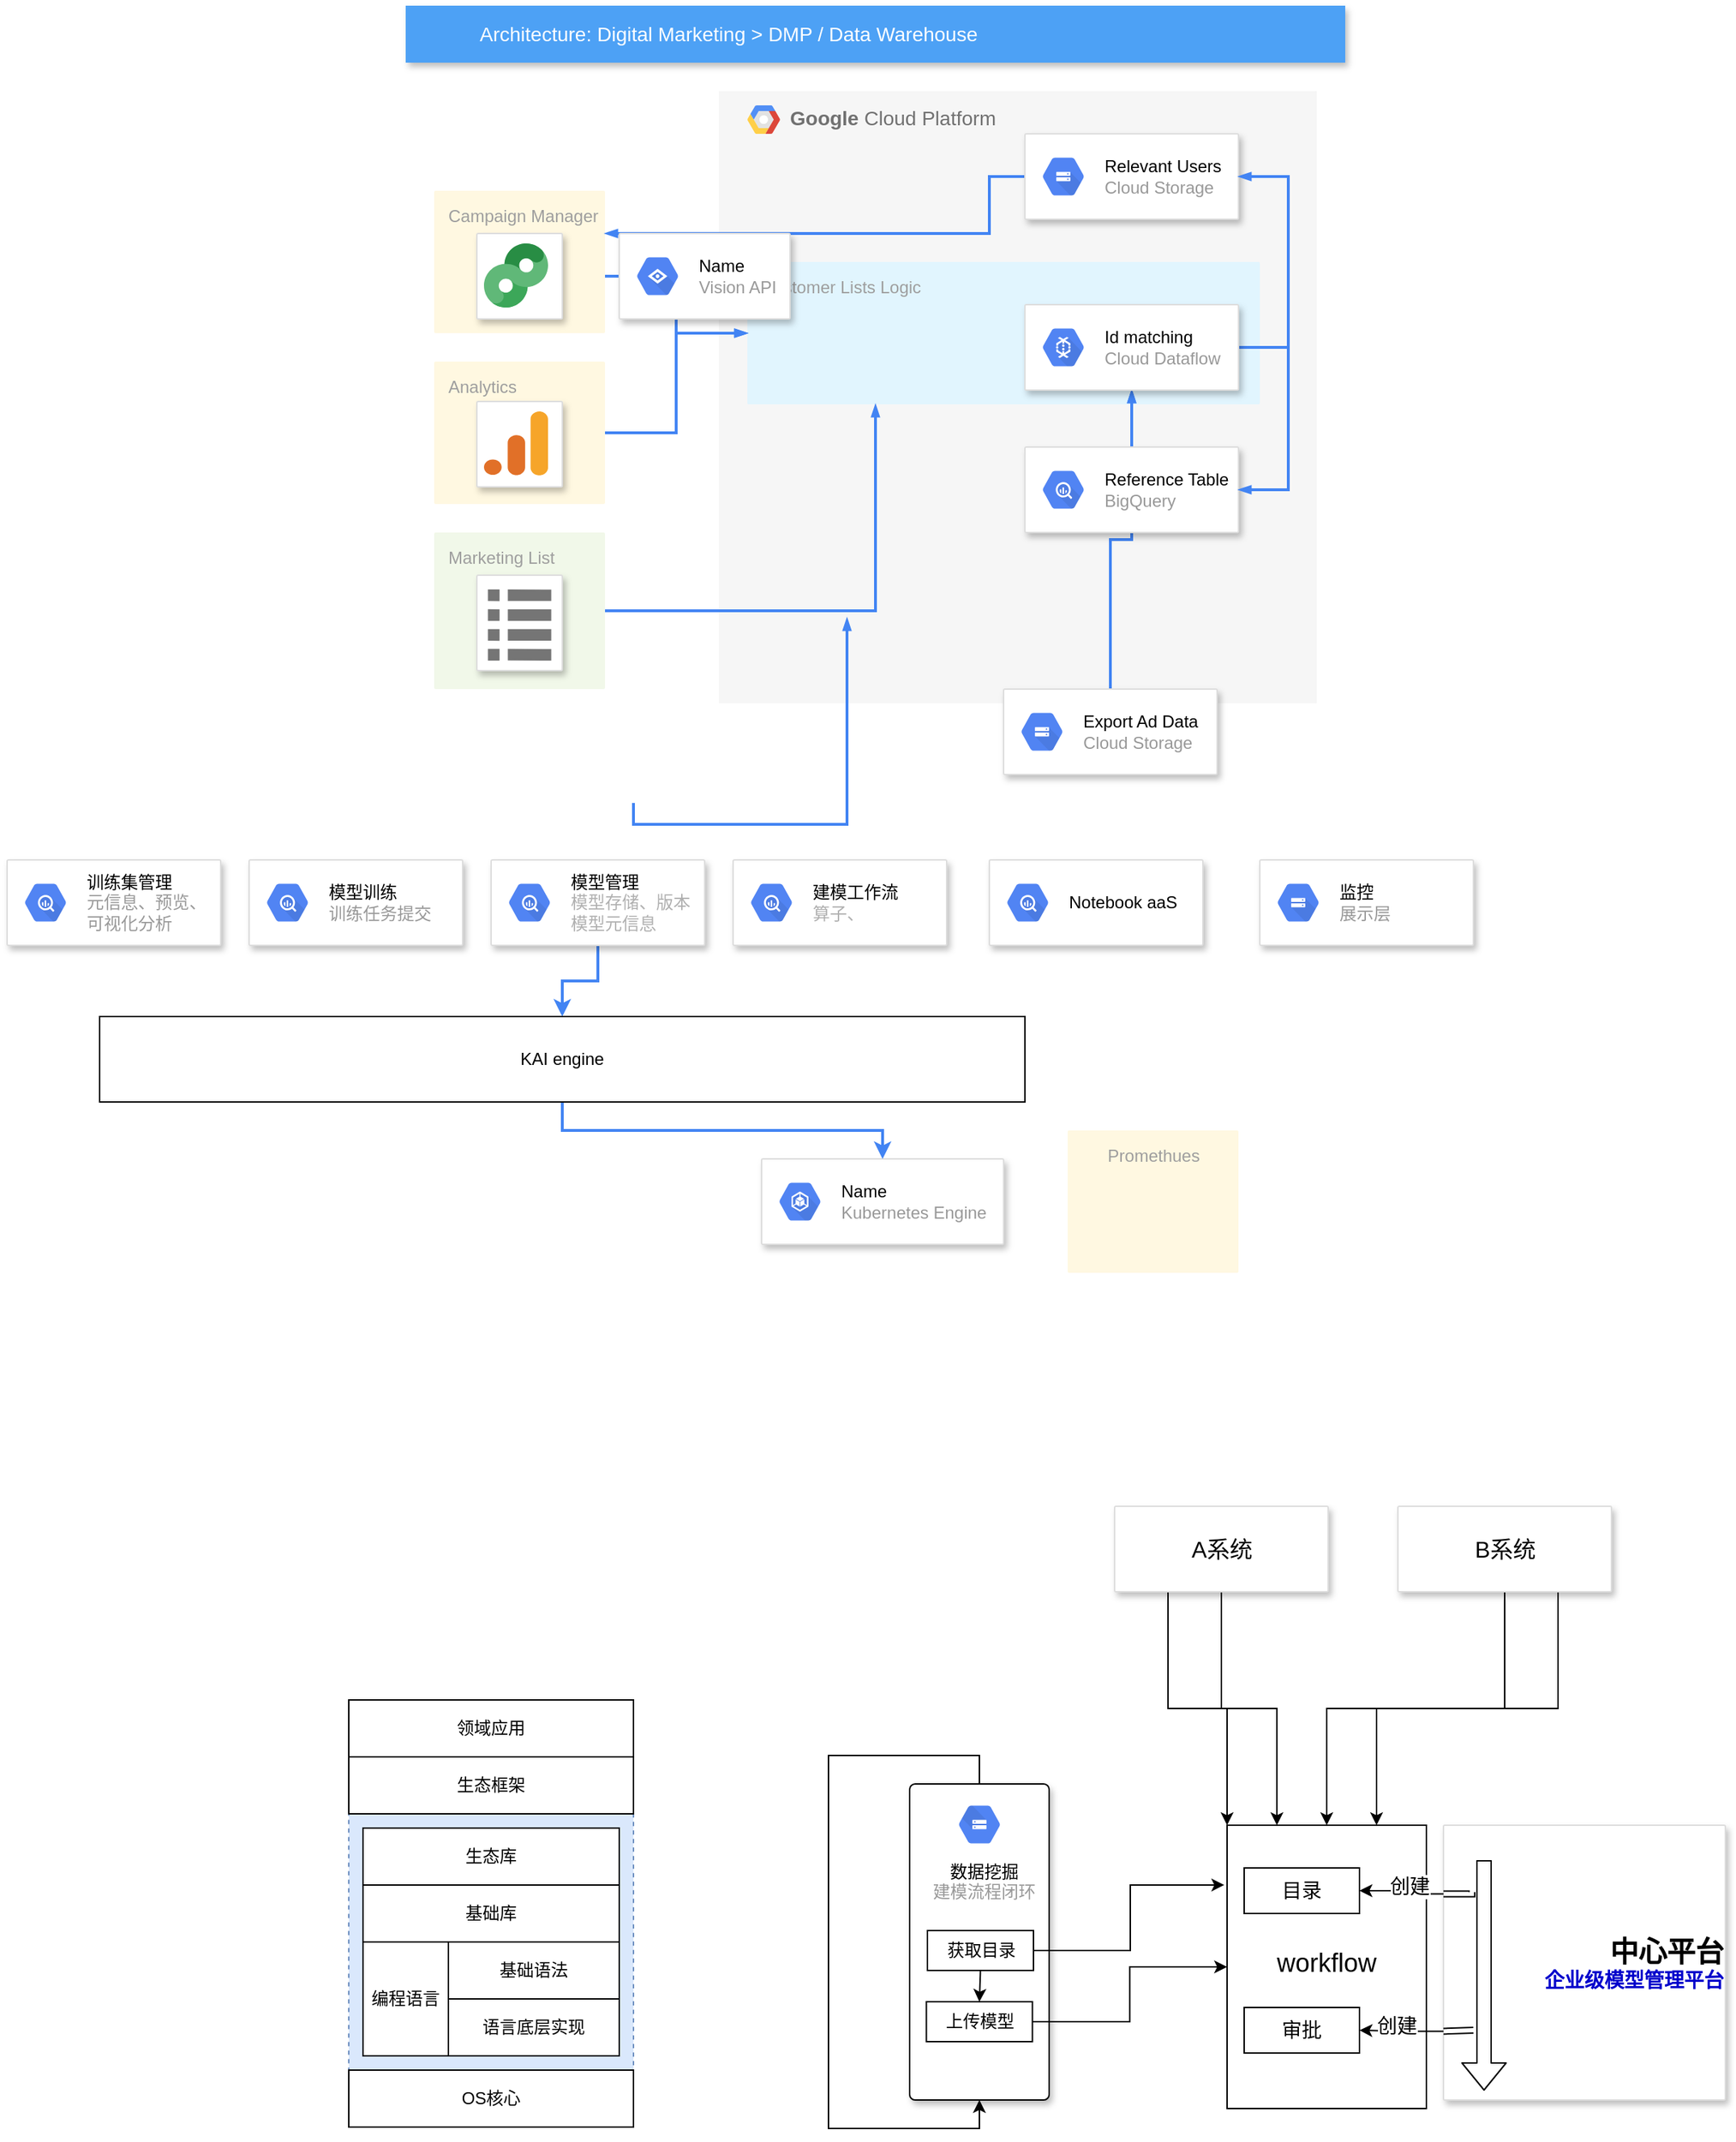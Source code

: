 <mxfile version="13.6.9" type="github">
  <diagram id="f106602c-feb2-e66a-4537-3a34d633f6aa" name="Page-1">
    <mxGraphModel dx="2037" dy="450" grid="0" gridSize="10" guides="1" tooltips="1" connect="1" arrows="1" fold="1" page="1" pageScale="1" pageWidth="1169" pageHeight="827" background="#ffffff" math="0" shadow="0">
      <root>
        <mxCell id="0" />
        <mxCell id="1" parent="0" />
        <mxCell id="raji69v4S4s82CZ-r_1E-748" value="" style="rounded=0;whiteSpace=wrap;html=1;shadow=0;sketch=0;fontSize=18;align=right;" vertex="1" parent="1">
          <mxGeometry x="807" y="1318" width="140" height="199" as="geometry" />
        </mxCell>
        <mxCell id="nO0-OS2RSEQuxfdM2Wia-722" value="" style="rounded=1;absoluteArcSize=1;arcSize=2;html=1;shadow=0;dashed=1;strokeColor=#6c8ebf;fontSize=12;align=center;verticalAlign=top;spacing=10;spacingTop=-4;fillColor=#dae8fc;strokeWidth=1;" parent="1" vertex="1">
          <mxGeometry x="190" y="1310" width="200" height="180" as="geometry" />
        </mxCell>
        <mxCell id="14" value="&lt;b&gt;Google &lt;/b&gt;Cloud Platform" style="fillColor=#F6F6F6;strokeColor=none;shadow=0;gradientColor=none;fontSize=14;align=left;spacing=10;fontColor=#717171;9E9E9E;verticalAlign=top;spacingTop=-4;fontStyle=0;spacingLeft=40;html=1;" parent="1" vertex="1">
          <mxGeometry x="450" y="100" width="420" height="430" as="geometry" />
        </mxCell>
        <mxCell id="15" value="" style="shape=mxgraph.gcp2.google_cloud_platform;fillColor=#F6F6F6;strokeColor=none;shadow=0;gradientColor=none;" parent="14" vertex="1">
          <mxGeometry width="23" height="20" relative="1" as="geometry">
            <mxPoint x="20" y="10" as="offset" />
          </mxGeometry>
        </mxCell>
        <mxCell id="711" value="Customer Lists Logic" style="rounded=1;absoluteArcSize=1;arcSize=2;html=1;strokeColor=none;gradientColor=none;shadow=0;dashed=0;strokeColor=none;fontSize=12;fontColor=#9E9E9E;align=left;verticalAlign=top;spacing=10;spacingTop=-4;fillColor=#E1F5FE;" parent="1" vertex="1">
          <mxGeometry x="470" y="220" width="360" height="100" as="geometry" />
        </mxCell>
        <mxCell id="712" style="edgeStyle=orthogonalEdgeStyle;rounded=0;html=1;labelBackgroundColor=none;startFill=1;startSize=4;endArrow=blockThin;endFill=1;endSize=4;jettySize=auto;orthogonalLoop=1;strokeColor=#4284F3;strokeWidth=2;fontSize=12;fontColor=#000000;align=center;dashed=0;" parent="1" source="705" target="711" edge="1">
          <mxGeometry relative="1" as="geometry">
            <Array as="points">
              <mxPoint x="420" y="230" />
              <mxPoint x="420" y="270" />
            </Array>
          </mxGeometry>
        </mxCell>
        <mxCell id="705" value="Campaign Manager" style="rounded=1;absoluteArcSize=1;arcSize=2;html=1;strokeColor=none;gradientColor=none;shadow=0;dashed=0;strokeColor=none;fontSize=12;fontColor=#9E9E9E;align=left;verticalAlign=top;spacing=10;spacingTop=-4;fillColor=#FFF8E1;" parent="1" vertex="1">
          <mxGeometry x="250" y="170" width="120" height="100" as="geometry" />
        </mxCell>
        <mxCell id="713" style="edgeStyle=orthogonalEdgeStyle;rounded=0;html=1;labelBackgroundColor=none;startFill=1;startSize=4;endArrow=blockThin;endFill=1;endSize=4;jettySize=auto;orthogonalLoop=1;strokeColor=#4284F3;strokeWidth=2;fontSize=12;fontColor=#000000;align=center;dashed=0;" parent="1" source="706" target="711" edge="1">
          <mxGeometry relative="1" as="geometry" />
        </mxCell>
        <mxCell id="706" value="Analytics" style="rounded=1;absoluteArcSize=1;arcSize=2;html=1;strokeColor=none;gradientColor=none;shadow=0;dashed=0;strokeColor=none;fontSize=12;fontColor=#9E9E9E;align=left;verticalAlign=top;spacing=10;spacingTop=-4;fillColor=#FFF8E1;" parent="1" vertex="1">
          <mxGeometry x="250" y="290" width="120" height="100" as="geometry" />
        </mxCell>
        <mxCell id="714" style="edgeStyle=orthogonalEdgeStyle;rounded=0;html=1;labelBackgroundColor=none;startFill=1;startSize=4;endArrow=blockThin;endFill=1;endSize=4;jettySize=auto;orthogonalLoop=1;strokeColor=#4284F3;strokeWidth=2;fontSize=12;fontColor=#000000;align=center;dashed=0;" parent="1" source="707" target="711" edge="1">
          <mxGeometry relative="1" as="geometry">
            <Array as="points">
              <mxPoint x="560" y="465" />
            </Array>
          </mxGeometry>
        </mxCell>
        <mxCell id="707" value="Marketing List" style="rounded=1;absoluteArcSize=1;arcSize=2;html=1;strokeColor=none;gradientColor=none;shadow=0;dashed=0;strokeColor=none;fontSize=12;fontColor=#9E9E9E;align=left;verticalAlign=top;spacing=10;spacingTop=-4;fillColor=#F1F8E9;" parent="1" vertex="1">
          <mxGeometry x="250" y="410" width="120" height="110" as="geometry" />
        </mxCell>
        <mxCell id="2" value="Architecture: Digital Marketing &amp;gt; DMP / Data Warehouse" style="fillColor=#4DA1F5;strokeColor=none;shadow=1;gradientColor=none;fontSize=14;align=left;spacingLeft=50;fontColor=#ffffff;html=1;" parent="1" vertex="1">
          <mxGeometry x="230" y="40" width="660" height="40" as="geometry" />
        </mxCell>
        <mxCell id="689" value="" style="strokeColor=#dddddd;fillColor=#ffffff;shadow=1;strokeWidth=1;rounded=1;absoluteArcSize=1;arcSize=2;fontSize=10;fontColor=#9E9E9E;align=center;html=1;" parent="1" vertex="1">
          <mxGeometry x="280" y="200" width="60" height="60" as="geometry" />
        </mxCell>
        <mxCell id="690" value="" style="dashed=0;connectable=0;html=1;fillColor=#5184F3;strokeColor=none;shape=mxgraph.gcp2.campaign_manager;part=1;labelPosition=right;verticalLabelPosition=middle;align=left;verticalAlign=middle;spacingLeft=5;fontColor=#999999;fontSize=12;" parent="689" vertex="1">
          <mxGeometry width="45" height="45" relative="1" as="geometry">
            <mxPoint x="5" y="7" as="offset" />
          </mxGeometry>
        </mxCell>
        <mxCell id="693" value="" style="strokeColor=#dddddd;fillColor=#ffffff;shadow=1;strokeWidth=1;rounded=1;absoluteArcSize=1;arcSize=2;fontSize=10;fontColor=#9E9E9E;align=center;html=1;" parent="1" vertex="1">
          <mxGeometry x="280" y="318" width="60" height="60" as="geometry" />
        </mxCell>
        <mxCell id="694" value="" style="dashed=0;connectable=0;html=1;fillColor=#5184F3;strokeColor=none;shape=mxgraph.gcp2.google_analytics;part=1;labelPosition=right;verticalLabelPosition=middle;align=left;verticalAlign=middle;spacingLeft=5;fontColor=#999999;fontSize=12;" parent="693" vertex="1">
          <mxGeometry width="45" height="45" relative="1" as="geometry">
            <mxPoint x="5" y="7" as="offset" />
          </mxGeometry>
        </mxCell>
        <mxCell id="695" value="" style="strokeColor=#dddddd;fillColor=#ffffff;shadow=1;strokeWidth=1;rounded=1;absoluteArcSize=1;arcSize=2;labelPosition=center;verticalLabelPosition=middle;align=center;verticalAlign=bottom;spacingLeft=0;fontColor=#999999;fontSize=12;whiteSpace=wrap;spacingBottom=2;html=1;" parent="1" vertex="1">
          <mxGeometry x="280" y="440" width="60" height="67" as="geometry" />
        </mxCell>
        <mxCell id="696" value="" style="dashed=0;connectable=0;html=1;fillColor=#757575;strokeColor=none;shape=mxgraph.gcp2.list;part=1;" parent="695" vertex="1">
          <mxGeometry x="0.5" width="44.5" height="50" relative="1" as="geometry">
            <mxPoint x="-22.25" y="10" as="offset" />
          </mxGeometry>
        </mxCell>
        <mxCell id="715" style="edgeStyle=orthogonalEdgeStyle;rounded=0;html=1;labelBackgroundColor=none;startFill=1;startSize=4;endArrow=blockThin;endFill=1;endSize=4;jettySize=auto;orthogonalLoop=1;strokeColor=#4284F3;strokeWidth=2;fontSize=12;fontColor=#000000;align=center;dashed=0;" parent="1" source="697" target="703" edge="1">
          <mxGeometry relative="1" as="geometry" />
        </mxCell>
        <mxCell id="697" value="" style="strokeColor=#dddddd;fillColor=#ffffff;shadow=1;strokeWidth=1;rounded=1;absoluteArcSize=1;arcSize=2;fontSize=10;fontColor=#9E9E9E;align=center;html=1;" parent="1" vertex="1">
          <mxGeometry x="650" y="520" width="150" height="60" as="geometry" />
        </mxCell>
        <mxCell id="698" value="&lt;font color=&quot;#000000&quot;&gt;Export Ad Data&lt;/font&gt;&lt;br&gt;Cloud Storage" style="dashed=0;connectable=0;html=1;fillColor=#5184F3;strokeColor=none;shape=mxgraph.gcp2.hexIcon;prIcon=cloud_storage;part=1;labelPosition=right;verticalLabelPosition=middle;align=left;verticalAlign=middle;spacingLeft=5;fontColor=#999999;fontSize=12;" parent="697" vertex="1">
          <mxGeometry y="0.5" width="44" height="39" relative="1" as="geometry">
            <mxPoint x="5" y="-19.5" as="offset" />
          </mxGeometry>
        </mxCell>
        <mxCell id="719" style="edgeStyle=orthogonalEdgeStyle;rounded=0;html=1;labelBackgroundColor=none;startFill=1;startSize=4;endArrow=blockThin;endFill=1;endSize=4;jettySize=auto;orthogonalLoop=1;strokeColor=#4284F3;strokeWidth=2;fontSize=12;fontColor=#000000;align=center;dashed=0;" parent="1" source="699" target="705" edge="1">
          <mxGeometry relative="1" as="geometry">
            <Array as="points">
              <mxPoint x="640" y="160" />
              <mxPoint x="640" y="200" />
            </Array>
          </mxGeometry>
        </mxCell>
        <mxCell id="699" value="" style="strokeColor=#dddddd;fillColor=#ffffff;shadow=1;strokeWidth=1;rounded=1;absoluteArcSize=1;arcSize=2;fontSize=10;fontColor=#9E9E9E;align=center;html=1;" parent="1" vertex="1">
          <mxGeometry x="665" y="130" width="150" height="60" as="geometry" />
        </mxCell>
        <mxCell id="700" value="&lt;font color=&quot;#000000&quot;&gt;Relevant Users&lt;/font&gt;&lt;br&gt;Cloud Storage" style="dashed=0;connectable=0;html=1;fillColor=#5184F3;strokeColor=none;shape=mxgraph.gcp2.hexIcon;prIcon=cloud_storage;part=1;labelPosition=right;verticalLabelPosition=middle;align=left;verticalAlign=middle;spacingLeft=5;fontColor=#999999;fontSize=12;" parent="699" vertex="1">
          <mxGeometry y="0.5" width="44" height="39" relative="1" as="geometry">
            <mxPoint x="5" y="-19.5" as="offset" />
          </mxGeometry>
        </mxCell>
        <mxCell id="718" style="edgeStyle=orthogonalEdgeStyle;rounded=0;html=1;labelBackgroundColor=none;startFill=1;startSize=4;endArrow=blockThin;endFill=1;endSize=4;jettySize=auto;orthogonalLoop=1;strokeColor=#4284F3;strokeWidth=2;fontSize=12;fontColor=#000000;align=center;dashed=0;" parent="1" source="701" target="703" edge="1">
          <mxGeometry relative="1" as="geometry" />
        </mxCell>
        <mxCell id="701" value="" style="strokeColor=#dddddd;fillColor=#ffffff;shadow=1;strokeWidth=1;rounded=1;absoluteArcSize=1;arcSize=2;fontSize=10;fontColor=#9E9E9E;align=center;html=1;" parent="1" vertex="1">
          <mxGeometry x="665" y="350" width="150" height="60" as="geometry" />
        </mxCell>
        <mxCell id="702" value="&lt;font color=&quot;#000000&quot;&gt;Reference Table&lt;/font&gt;&lt;br&gt;BigQuery" style="dashed=0;connectable=0;html=1;fillColor=#5184F3;strokeColor=none;shape=mxgraph.gcp2.hexIcon;prIcon=bigquery;part=1;labelPosition=right;verticalLabelPosition=middle;align=left;verticalAlign=middle;spacingLeft=5;fontColor=#999999;fontSize=12;" parent="701" vertex="1">
          <mxGeometry y="0.5" width="44" height="39" relative="1" as="geometry">
            <mxPoint x="5" y="-19.5" as="offset" />
          </mxGeometry>
        </mxCell>
        <mxCell id="716" style="edgeStyle=orthogonalEdgeStyle;rounded=0;html=1;labelBackgroundColor=none;startFill=1;startSize=4;endArrow=blockThin;endFill=1;endSize=4;jettySize=auto;orthogonalLoop=1;strokeColor=#4284F3;strokeWidth=2;fontSize=12;fontColor=#000000;align=center;dashed=0;" parent="1" source="703" target="699" edge="1">
          <mxGeometry relative="1" as="geometry">
            <Array as="points">
              <mxPoint x="850" y="280" />
              <mxPoint x="850" y="160" />
            </Array>
          </mxGeometry>
        </mxCell>
        <mxCell id="717" style="edgeStyle=orthogonalEdgeStyle;rounded=0;html=1;labelBackgroundColor=none;startFill=1;startSize=4;endArrow=blockThin;endFill=1;endSize=4;jettySize=auto;orthogonalLoop=1;strokeColor=#4284F3;strokeWidth=2;fontSize=12;fontColor=#000000;align=center;dashed=0;" parent="1" source="703" target="701" edge="1">
          <mxGeometry relative="1" as="geometry">
            <Array as="points">
              <mxPoint x="850" y="280" />
              <mxPoint x="850" y="380" />
            </Array>
          </mxGeometry>
        </mxCell>
        <mxCell id="703" value="" style="strokeColor=#dddddd;fillColor=#ffffff;shadow=1;strokeWidth=1;rounded=1;absoluteArcSize=1;arcSize=2;fontSize=10;fontColor=#9E9E9E;align=center;html=1;" parent="1" vertex="1">
          <mxGeometry x="665" y="250" width="150" height="60" as="geometry" />
        </mxCell>
        <mxCell id="704" value="&lt;font color=&quot;#000000&quot;&gt;Id matching&lt;/font&gt;&lt;br&gt;Cloud Dataflow" style="dashed=0;connectable=0;html=1;fillColor=#5184F3;strokeColor=none;shape=mxgraph.gcp2.hexIcon;prIcon=cloud_dataflow;part=1;labelPosition=right;verticalLabelPosition=middle;align=left;verticalAlign=middle;spacingLeft=5;fontColor=#999999;fontSize=12;" parent="703" vertex="1">
          <mxGeometry y="0.5" width="44" height="39" relative="1" as="geometry">
            <mxPoint x="5" y="-19.5" as="offset" />
          </mxGeometry>
        </mxCell>
        <mxCell id="dBZ6cpMeIvn35O3vJKv3-719" value="" style="strokeColor=#dddddd;shadow=1;strokeWidth=1;rounded=1;absoluteArcSize=1;arcSize=2;" parent="1" vertex="1">
          <mxGeometry x="380" y="200" width="120" height="60" as="geometry" />
        </mxCell>
        <mxCell id="dBZ6cpMeIvn35O3vJKv3-720" value="&lt;font color=&quot;#000000&quot;&gt;Name&lt;/font&gt;&lt;br&gt;Vision API" style="dashed=0;connectable=0;html=1;fillColor=#5184F3;strokeColor=none;shape=mxgraph.gcp2.hexIcon;prIcon=cloud_vision_api;part=1;labelPosition=right;verticalLabelPosition=middle;align=left;verticalAlign=middle;spacingLeft=5;fontColor=#999999;fontSize=12;" parent="dBZ6cpMeIvn35O3vJKv3-719" vertex="1">
          <mxGeometry y="0.5" width="44" height="39" relative="1" as="geometry">
            <mxPoint x="5" y="-19.5" as="offset" />
          </mxGeometry>
        </mxCell>
        <mxCell id="dBZ6cpMeIvn35O3vJKv3-721" value="" style="strokeColor=#dddddd;fillColor=#ffffff;shadow=1;strokeWidth=1;rounded=1;absoluteArcSize=1;arcSize=2;fontSize=10;fontColor=#9E9E9E;align=center;html=1;" parent="1" vertex="1">
          <mxGeometry x="120" y="640" width="150" height="60" as="geometry" />
        </mxCell>
        <mxCell id="dBZ6cpMeIvn35O3vJKv3-722" value="&lt;font color=&quot;#000000&quot;&gt;模型训练&lt;br&gt;&lt;/font&gt;训练任务提交" style="dashed=0;connectable=0;html=1;fillColor=#5184F3;strokeColor=none;shape=mxgraph.gcp2.hexIcon;prIcon=bigquery;part=1;labelPosition=right;verticalLabelPosition=middle;align=left;verticalAlign=middle;spacingLeft=5;fontColor=#999999;fontSize=12;" parent="dBZ6cpMeIvn35O3vJKv3-721" vertex="1">
          <mxGeometry y="0.5" width="44" height="39" relative="1" as="geometry">
            <mxPoint x="5" y="-19.5" as="offset" />
          </mxGeometry>
        </mxCell>
        <mxCell id="dBZ6cpMeIvn35O3vJKv3-725" value="" style="strokeColor=#dddddd;shadow=1;strokeWidth=1;rounded=1;absoluteArcSize=1;arcSize=2;" parent="1" vertex="1">
          <mxGeometry x="480" y="850" width="170" height="60" as="geometry" />
        </mxCell>
        <mxCell id="dBZ6cpMeIvn35O3vJKv3-726" value="&lt;font color=&quot;#000000&quot;&gt;Name&lt;/font&gt;&lt;br&gt;Kubernetes Engine" style="dashed=0;connectable=0;html=1;fillColor=#5184F3;strokeColor=none;shape=mxgraph.gcp2.hexIcon;prIcon=container_engine;part=1;labelPosition=right;verticalLabelPosition=middle;align=left;verticalAlign=middle;spacingLeft=5;fontColor=#999999;fontSize=12;" parent="dBZ6cpMeIvn35O3vJKv3-725" vertex="1">
          <mxGeometry y="0.5" width="44" height="39" relative="1" as="geometry">
            <mxPoint x="5" y="-19.5" as="offset" />
          </mxGeometry>
        </mxCell>
        <mxCell id="dBZ6cpMeIvn35O3vJKv3-727" value="" style="strokeColor=#dddddd;fillColor=#ffffff;shadow=1;strokeWidth=1;rounded=1;absoluteArcSize=1;arcSize=2;fontSize=10;fontColor=#9E9E9E;align=center;html=1;" parent="1" vertex="1">
          <mxGeometry x="-50" y="640" width="150" height="60" as="geometry" />
        </mxCell>
        <mxCell id="dBZ6cpMeIvn35O3vJKv3-728" value="&lt;font color=&quot;#000000&quot;&gt;训练集管理&lt;br&gt;&lt;/font&gt;元信息、预览、&lt;br&gt;可视化分析" style="dashed=0;connectable=0;html=1;fillColor=#5184F3;strokeColor=none;shape=mxgraph.gcp2.hexIcon;prIcon=bigquery;part=1;labelPosition=right;verticalLabelPosition=middle;align=left;verticalAlign=middle;spacingLeft=5;fontColor=#999999;fontSize=12;" parent="dBZ6cpMeIvn35O3vJKv3-727" vertex="1">
          <mxGeometry y="0.5" width="44" height="39" relative="1" as="geometry">
            <mxPoint x="5" y="-19.5" as="offset" />
          </mxGeometry>
        </mxCell>
        <mxCell id="dBZ6cpMeIvn35O3vJKv3-741" style="edgeStyle=orthogonalEdgeStyle;rounded=0;orthogonalLoop=1;jettySize=auto;html=1;strokeWidth=2;strokeColor=#4284F3;" parent="1" source="dBZ6cpMeIvn35O3vJKv3-729" target="dBZ6cpMeIvn35O3vJKv3-739" edge="1">
          <mxGeometry relative="1" as="geometry" />
        </mxCell>
        <mxCell id="dBZ6cpMeIvn35O3vJKv3-729" value="" style="strokeColor=#dddddd;fillColor=#ffffff;shadow=1;strokeWidth=1;rounded=1;absoluteArcSize=1;arcSize=2;fontSize=10;fontColor=#9E9E9E;align=center;html=1;" parent="1" vertex="1">
          <mxGeometry x="290" y="640" width="150" height="60" as="geometry" />
        </mxCell>
        <mxCell id="dBZ6cpMeIvn35O3vJKv3-730" value="&lt;font color=&quot;#000000&quot;&gt;模型管理&lt;/font&gt;&lt;br&gt;&lt;font color=&quot;#b0b0b0&quot;&gt;模型存储、版本&lt;br&gt;模型元信息&lt;/font&gt;" style="dashed=0;connectable=0;html=1;fillColor=#5184F3;strokeColor=none;shape=mxgraph.gcp2.hexIcon;prIcon=bigquery;part=1;labelPosition=right;verticalLabelPosition=middle;align=left;verticalAlign=middle;spacingLeft=5;fontColor=#999999;fontSize=12;" parent="dBZ6cpMeIvn35O3vJKv3-729" vertex="1">
          <mxGeometry y="0.5" width="44" height="39" relative="1" as="geometry">
            <mxPoint x="5" y="-19.5" as="offset" />
          </mxGeometry>
        </mxCell>
        <mxCell id="dBZ6cpMeIvn35O3vJKv3-731" value="" style="strokeColor=#dddddd;fillColor=#ffffff;shadow=1;strokeWidth=1;rounded=1;absoluteArcSize=1;arcSize=2;fontSize=10;fontColor=#9E9E9E;align=center;html=1;" parent="1" vertex="1">
          <mxGeometry x="830" y="640" width="150" height="60" as="geometry" />
        </mxCell>
        <mxCell id="dBZ6cpMeIvn35O3vJKv3-732" value="&lt;font color=&quot;#000000&quot;&gt;监控&lt;/font&gt;&lt;br&gt;展示层" style="dashed=0;connectable=0;html=1;fillColor=#5184F3;strokeColor=none;shape=mxgraph.gcp2.hexIcon;prIcon=cloud_storage;part=1;labelPosition=right;verticalLabelPosition=middle;align=left;verticalAlign=middle;spacingLeft=5;fontColor=#999999;fontSize=12;" parent="dBZ6cpMeIvn35O3vJKv3-731" vertex="1">
          <mxGeometry y="0.5" width="44" height="39" relative="1" as="geometry">
            <mxPoint x="5" y="-19.5" as="offset" />
          </mxGeometry>
        </mxCell>
        <mxCell id="raji69v4S4s82CZ-r_1E-760" style="edgeStyle=orthogonalEdgeStyle;rounded=0;orthogonalLoop=1;jettySize=auto;html=1;exitX=0.5;exitY=1;exitDx=0;exitDy=0;entryX=0.25;entryY=0;entryDx=0;entryDy=0;fontSize=18;" edge="1" parent="1" source="dBZ6cpMeIvn35O3vJKv3-733" target="raji69v4S4s82CZ-r_1E-748">
          <mxGeometry relative="1" as="geometry" />
        </mxCell>
        <mxCell id="raji69v4S4s82CZ-r_1E-763" style="edgeStyle=orthogonalEdgeStyle;rounded=0;orthogonalLoop=1;jettySize=auto;html=1;exitX=0.25;exitY=1;exitDx=0;exitDy=0;entryX=0;entryY=0;entryDx=0;entryDy=0;fontSize=18;" edge="1" parent="1" source="dBZ6cpMeIvn35O3vJKv3-733" target="raji69v4S4s82CZ-r_1E-748">
          <mxGeometry relative="1" as="geometry" />
        </mxCell>
        <mxCell id="dBZ6cpMeIvn35O3vJKv3-733" value="&lt;font color=&quot;#000000&quot; style=&quot;font-size: 16px&quot;&gt;A系统&lt;/font&gt;" style="strokeColor=#dddddd;fillColor=#ffffff;shadow=1;strokeWidth=1;rounded=1;absoluteArcSize=1;arcSize=2;fontSize=10;fontColor=#9E9E9E;align=center;html=1;" parent="1" vertex="1">
          <mxGeometry x="728" y="1094" width="150" height="60" as="geometry" />
        </mxCell>
        <mxCell id="dBZ6cpMeIvn35O3vJKv3-735" value="" style="strokeColor=#dddddd;fillColor=#ffffff;shadow=1;strokeWidth=1;rounded=1;absoluteArcSize=1;arcSize=2;fontSize=10;fontColor=#9E9E9E;align=center;html=1;" parent="1" vertex="1">
          <mxGeometry x="460" y="640" width="150" height="60" as="geometry" />
        </mxCell>
        <mxCell id="dBZ6cpMeIvn35O3vJKv3-736" value="&lt;font color=&quot;#000000&quot;&gt;建模工作流&lt;/font&gt;&lt;br&gt;&lt;font color=&quot;#b0b0b0&quot;&gt;算子、&lt;br&gt;&lt;/font&gt;" style="dashed=0;connectable=0;html=1;fillColor=#5184F3;strokeColor=none;shape=mxgraph.gcp2.hexIcon;prIcon=bigquery;part=1;labelPosition=right;verticalLabelPosition=middle;align=left;verticalAlign=middle;spacingLeft=5;fontColor=#999999;fontSize=12;" parent="dBZ6cpMeIvn35O3vJKv3-735" vertex="1">
          <mxGeometry y="0.5" width="44" height="39" relative="1" as="geometry">
            <mxPoint x="5" y="-19.5" as="offset" />
          </mxGeometry>
        </mxCell>
        <mxCell id="dBZ6cpMeIvn35O3vJKv3-737" value="" style="strokeColor=#dddddd;fillColor=#ffffff;shadow=1;strokeWidth=1;rounded=1;absoluteArcSize=1;arcSize=2;fontSize=10;fontColor=#9E9E9E;align=center;html=1;" parent="1" vertex="1">
          <mxGeometry x="640" y="640" width="150" height="60" as="geometry" />
        </mxCell>
        <mxCell id="dBZ6cpMeIvn35O3vJKv3-738" value="&lt;font color=&quot;#000000&quot;&gt;Notebook&amp;nbsp;aaS&lt;/font&gt;" style="dashed=0;connectable=0;html=1;fillColor=#5184F3;strokeColor=none;shape=mxgraph.gcp2.hexIcon;prIcon=bigquery;part=1;labelPosition=right;verticalLabelPosition=middle;align=left;verticalAlign=middle;spacingLeft=5;fontColor=#999999;fontSize=12;" parent="dBZ6cpMeIvn35O3vJKv3-737" vertex="1">
          <mxGeometry y="0.5" width="44" height="39" relative="1" as="geometry">
            <mxPoint x="5" y="-19.5" as="offset" />
          </mxGeometry>
        </mxCell>
        <mxCell id="dBZ6cpMeIvn35O3vJKv3-742" style="edgeStyle=orthogonalEdgeStyle;rounded=0;orthogonalLoop=1;jettySize=auto;html=1;strokeColor=#4284F3;strokeWidth=2;" parent="1" source="dBZ6cpMeIvn35O3vJKv3-739" target="dBZ6cpMeIvn35O3vJKv3-725" edge="1">
          <mxGeometry relative="1" as="geometry" />
        </mxCell>
        <mxCell id="dBZ6cpMeIvn35O3vJKv3-739" value="KAI&amp;nbsp;engine" style="rounded=0;whiteSpace=wrap;html=1;" parent="1" vertex="1">
          <mxGeometry x="15" y="750" width="650" height="60" as="geometry" />
        </mxCell>
        <mxCell id="dBZ6cpMeIvn35O3vJKv3-740" style="edgeStyle=orthogonalEdgeStyle;rounded=0;html=1;labelBackgroundColor=none;startFill=1;startSize=4;endArrow=blockThin;endFill=1;endSize=4;jettySize=auto;orthogonalLoop=1;strokeColor=#4284F3;strokeWidth=2;fontSize=12;fontColor=#000000;align=center;dashed=0;" parent="1" edge="1">
          <mxGeometry relative="1" as="geometry">
            <Array as="points">
              <mxPoint x="540" y="615" />
            </Array>
            <mxPoint x="390" y="600" as="sourcePoint" />
            <mxPoint x="540" y="470" as="targetPoint" />
          </mxGeometry>
        </mxCell>
        <mxCell id="dBZ6cpMeIvn35O3vJKv3-743" value="Promethues" style="rounded=1;absoluteArcSize=1;arcSize=2;html=1;strokeColor=none;gradientColor=none;shadow=0;dashed=0;strokeColor=none;fontSize=12;fontColor=#9E9E9E;align=center;verticalAlign=top;spacing=10;spacingTop=-4;fillColor=#FFF8E1;" parent="1" vertex="1">
          <mxGeometry x="695" y="830" width="120" height="100" as="geometry" />
        </mxCell>
        <mxCell id="nO0-OS2RSEQuxfdM2Wia-719" value="基础语法" style="rounded=0;whiteSpace=wrap;html=1;" parent="1" vertex="1">
          <mxGeometry x="260" y="1400" width="120" height="40" as="geometry" />
        </mxCell>
        <mxCell id="nO0-OS2RSEQuxfdM2Wia-720" value="语言底层实现" style="rounded=0;whiteSpace=wrap;html=1;" parent="1" vertex="1">
          <mxGeometry x="260" y="1440" width="120" height="40" as="geometry" />
        </mxCell>
        <mxCell id="nO0-OS2RSEQuxfdM2Wia-721" value="OS核心" style="rounded=0;whiteSpace=wrap;html=1;" parent="1" vertex="1">
          <mxGeometry x="190" y="1490" width="200" height="40" as="geometry" />
        </mxCell>
        <mxCell id="nO0-OS2RSEQuxfdM2Wia-723" value="编程语言" style="rounded=0;whiteSpace=wrap;html=1;" parent="1" vertex="1">
          <mxGeometry x="200" y="1400" width="60" height="80" as="geometry" />
        </mxCell>
        <mxCell id="nO0-OS2RSEQuxfdM2Wia-724" value="基础库" style="rounded=0;whiteSpace=wrap;html=1;strokeColor=#000000;strokeWidth=1;" parent="1" vertex="1">
          <mxGeometry x="200" y="1360" width="180" height="40" as="geometry" />
        </mxCell>
        <mxCell id="nO0-OS2RSEQuxfdM2Wia-725" value="生态库" style="rounded=0;whiteSpace=wrap;html=1;strokeColor=#000000;strokeWidth=1;" parent="1" vertex="1">
          <mxGeometry x="200" y="1320" width="180" height="40" as="geometry" />
        </mxCell>
        <mxCell id="nO0-OS2RSEQuxfdM2Wia-726" value="生态框架" style="rounded=0;whiteSpace=wrap;html=1;strokeColor=#000000;strokeWidth=1;" parent="1" vertex="1">
          <mxGeometry x="190" y="1270" width="200" height="40" as="geometry" />
        </mxCell>
        <mxCell id="nO0-OS2RSEQuxfdM2Wia-727" value="领域应用" style="rounded=0;whiteSpace=wrap;html=1;strokeColor=#000000;strokeWidth=1;" parent="1" vertex="1">
          <mxGeometry x="190" y="1230" width="200" height="40" as="geometry" />
        </mxCell>
        <mxCell id="raji69v4S4s82CZ-r_1E-724" value="" style="group" vertex="1" connectable="0" parent="1">
          <mxGeometry x="584" y="1283" width="98" height="222" as="geometry" />
        </mxCell>
        <mxCell id="raji69v4S4s82CZ-r_1E-723" value="" style="group" vertex="1" connectable="0" parent="raji69v4S4s82CZ-r_1E-724">
          <mxGeometry y="6" width="98" height="222" as="geometry" />
        </mxCell>
        <mxCell id="raji69v4S4s82CZ-r_1E-719" value="" style="rounded=1;whiteSpace=wrap;html=1;shadow=1;arcSize=4;" vertex="1" parent="raji69v4S4s82CZ-r_1E-723">
          <mxGeometry width="98" height="222" as="geometry" />
        </mxCell>
        <mxCell id="raji69v4S4s82CZ-r_1E-722" value="&lt;font color=&quot;#000000&quot;&gt;数据挖掘&lt;/font&gt;&lt;br&gt;建模流程闭环" style="dashed=0;connectable=0;html=1;fillColor=#5184F3;strokeColor=none;shape=mxgraph.gcp2.hexIcon;prIcon=cloud_storage;part=1;labelPosition=center;verticalLabelPosition=bottom;align=center;verticalAlign=top;spacingLeft=5;fontColor=#999999;fontSize=12;sketch=0;direction=west;horizontal=1;" vertex="1" parent="raji69v4S4s82CZ-r_1E-723">
          <mxGeometry x="27" y="9" width="44" height="39" as="geometry" />
        </mxCell>
        <mxCell id="raji69v4S4s82CZ-r_1E-726" style="edgeStyle=orthogonalEdgeStyle;rounded=0;orthogonalLoop=1;jettySize=auto;html=1;exitX=0.5;exitY=0;exitDx=0;exitDy=0;entryX=0.5;entryY=1;entryDx=0;entryDy=0;" edge="1" parent="raji69v4S4s82CZ-r_1E-723" source="raji69v4S4s82CZ-r_1E-719" target="raji69v4S4s82CZ-r_1E-719">
          <mxGeometry relative="1" as="geometry">
            <Array as="points">
              <mxPoint x="49" y="-20" />
              <mxPoint x="-57" y="-20" />
              <mxPoint x="-57" y="242" />
              <mxPoint x="49" y="242" />
            </Array>
          </mxGeometry>
        </mxCell>
        <mxCell id="raji69v4S4s82CZ-r_1E-727" value="获取目录" style="rounded=0;whiteSpace=wrap;html=1;shadow=0;sketch=0;" vertex="1" parent="raji69v4S4s82CZ-r_1E-723">
          <mxGeometry x="12.5" y="103" width="74.5" height="28" as="geometry" />
        </mxCell>
        <mxCell id="raji69v4S4s82CZ-r_1E-745" style="edgeStyle=orthogonalEdgeStyle;rounded=0;orthogonalLoop=1;jettySize=auto;html=1;exitX=0.5;exitY=1;exitDx=0;exitDy=0;fontSize=18;entryX=0.5;entryY=0;entryDx=0;entryDy=0;" edge="1" parent="raji69v4S4s82CZ-r_1E-723" source="raji69v4S4s82CZ-r_1E-727" target="raji69v4S4s82CZ-r_1E-746">
          <mxGeometry relative="1" as="geometry" />
        </mxCell>
        <mxCell id="raji69v4S4s82CZ-r_1E-746" value="上传模型" style="rounded=0;whiteSpace=wrap;html=1;shadow=0;sketch=0;" vertex="1" parent="raji69v4S4s82CZ-r_1E-723">
          <mxGeometry x="11.75" y="153" width="74.5" height="28" as="geometry" />
        </mxCell>
        <mxCell id="raji69v4S4s82CZ-r_1E-731" value="" style="group" vertex="1" connectable="0" parent="1">
          <mxGeometry x="959" y="1318" width="198" height="193" as="geometry" />
        </mxCell>
        <mxCell id="raji69v4S4s82CZ-r_1E-720" value="&lt;font style=&quot;font-size: 20px&quot; color=&quot;#000000&quot;&gt;&lt;b&gt;中心平台&lt;/b&gt;&lt;/font&gt;&lt;br&gt;&lt;b&gt;&lt;font color=&quot;#0000cc&quot; style=&quot;font-size: 14px&quot;&gt;企业级模型管理平台&lt;/font&gt;&lt;/b&gt;" style="strokeColor=#dddddd;fillColor=#ffffff;shadow=1;strokeWidth=1;rounded=1;absoluteArcSize=1;arcSize=2;fontSize=10;fontColor=#9E9E9E;align=right;html=1;" vertex="1" parent="raji69v4S4s82CZ-r_1E-731">
          <mxGeometry width="198" height="193" as="geometry" />
        </mxCell>
        <mxCell id="raji69v4S4s82CZ-r_1E-728" value="" style="shape=flexArrow;endArrow=classic;html=1;" edge="1" parent="raji69v4S4s82CZ-r_1E-731">
          <mxGeometry width="50" height="50" relative="1" as="geometry">
            <mxPoint x="28.5" y="24.5" as="sourcePoint" />
            <mxPoint x="28.5" y="186.5" as="targetPoint" />
          </mxGeometry>
        </mxCell>
        <mxCell id="raji69v4S4s82CZ-r_1E-733" value="目录" style="rounded=0;whiteSpace=wrap;html=1;shadow=0;sketch=0;align=center;fontSize=14;" vertex="1" parent="1">
          <mxGeometry x="819" y="1348" width="81" height="32" as="geometry" />
        </mxCell>
        <mxCell id="raji69v4S4s82CZ-r_1E-734" style="edgeStyle=orthogonalEdgeStyle;rounded=0;orthogonalLoop=1;jettySize=auto;html=1;exitX=0;exitY=0.25;exitDx=0;exitDy=0;entryX=1;entryY=0.5;entryDx=0;entryDy=0;fontSize=14;" edge="1" parent="1" source="raji69v4S4s82CZ-r_1E-720" target="raji69v4S4s82CZ-r_1E-733">
          <mxGeometry relative="1" as="geometry" />
        </mxCell>
        <mxCell id="raji69v4S4s82CZ-r_1E-735" value="创建" style="edgeLabel;html=1;align=center;verticalAlign=middle;resizable=0;points=[];fontSize=14;" vertex="1" connectable="0" parent="raji69v4S4s82CZ-r_1E-734">
          <mxGeometry x="-0.336" y="-3" relative="1" as="geometry">
            <mxPoint x="-4" y="-3" as="offset" />
          </mxGeometry>
        </mxCell>
        <mxCell id="raji69v4S4s82CZ-r_1E-736" value="审批" style="rounded=0;whiteSpace=wrap;html=1;shadow=0;sketch=0;align=center;fontSize=14;" vertex="1" parent="1">
          <mxGeometry x="819" y="1446" width="81" height="32" as="geometry" />
        </mxCell>
        <mxCell id="raji69v4S4s82CZ-r_1E-737" style="edgeStyle=orthogonalEdgeStyle;rounded=0;orthogonalLoop=1;jettySize=auto;html=1;exitX=0;exitY=0.75;exitDx=0;exitDy=0;fontSize=14;" edge="1" parent="1" source="raji69v4S4s82CZ-r_1E-720" target="raji69v4S4s82CZ-r_1E-736">
          <mxGeometry relative="1" as="geometry" />
        </mxCell>
        <mxCell id="raji69v4S4s82CZ-r_1E-738" value="创建" style="edgeLabel;html=1;align=center;verticalAlign=middle;resizable=0;points=[];fontSize=14;" vertex="1" connectable="0" parent="1">
          <mxGeometry x="938" y="1372.3" as="geometry">
            <mxPoint x="-12" y="86" as="offset" />
          </mxGeometry>
        </mxCell>
        <mxCell id="raji69v4S4s82CZ-r_1E-739" style="edgeStyle=orthogonalEdgeStyle;rounded=0;orthogonalLoop=1;jettySize=auto;html=1;exitX=0;exitY=0.25;exitDx=0;exitDy=0;fontSize=14;shape=link;" edge="1" parent="1" source="raji69v4S4s82CZ-r_1E-720">
          <mxGeometry relative="1" as="geometry">
            <mxPoint x="979" y="1365" as="targetPoint" />
          </mxGeometry>
        </mxCell>
        <mxCell id="raji69v4S4s82CZ-r_1E-740" style="rounded=0;orthogonalLoop=1;jettySize=auto;html=1;exitX=0;exitY=0.75;exitDx=0;exitDy=0;fontSize=14;shape=link;" edge="1" parent="1" source="raji69v4S4s82CZ-r_1E-720">
          <mxGeometry relative="1" as="geometry">
            <mxPoint x="980" y="1462" as="targetPoint" />
          </mxGeometry>
        </mxCell>
        <mxCell id="raji69v4S4s82CZ-r_1E-729" value="workflow" style="text;html=1;strokeColor=none;fillColor=none;align=center;verticalAlign=middle;whiteSpace=wrap;rounded=0;shadow=0;sketch=0;fontSize=18;" vertex="1" parent="1">
          <mxGeometry x="857" y="1404.5" width="40" height="20" as="geometry" />
        </mxCell>
        <mxCell id="raji69v4S4s82CZ-r_1E-749" style="edgeStyle=orthogonalEdgeStyle;rounded=0;orthogonalLoop=1;jettySize=auto;html=1;exitX=1;exitY=0.5;exitDx=0;exitDy=0;entryX=-0.014;entryY=0.211;entryDx=0;entryDy=0;entryPerimeter=0;fontSize=18;" edge="1" parent="1" source="raji69v4S4s82CZ-r_1E-727" target="raji69v4S4s82CZ-r_1E-748">
          <mxGeometry relative="1" as="geometry" />
        </mxCell>
        <mxCell id="raji69v4S4s82CZ-r_1E-750" style="edgeStyle=orthogonalEdgeStyle;rounded=0;orthogonalLoop=1;jettySize=auto;html=1;exitX=1;exitY=0.5;exitDx=0;exitDy=0;entryX=0;entryY=0.5;entryDx=0;entryDy=0;fontSize=18;" edge="1" parent="1" source="raji69v4S4s82CZ-r_1E-746" target="raji69v4S4s82CZ-r_1E-748">
          <mxGeometry relative="1" as="geometry" />
        </mxCell>
        <mxCell id="raji69v4S4s82CZ-r_1E-761" style="edgeStyle=orthogonalEdgeStyle;rounded=0;orthogonalLoop=1;jettySize=auto;html=1;exitX=0.5;exitY=1;exitDx=0;exitDy=0;fontSize=18;" edge="1" parent="1" source="raji69v4S4s82CZ-r_1E-759" target="raji69v4S4s82CZ-r_1E-748">
          <mxGeometry relative="1" as="geometry" />
        </mxCell>
        <mxCell id="raji69v4S4s82CZ-r_1E-762" style="edgeStyle=orthogonalEdgeStyle;rounded=0;orthogonalLoop=1;jettySize=auto;html=1;exitX=0.75;exitY=1;exitDx=0;exitDy=0;entryX=0.75;entryY=0;entryDx=0;entryDy=0;fontSize=18;" edge="1" parent="1" source="raji69v4S4s82CZ-r_1E-759" target="raji69v4S4s82CZ-r_1E-748">
          <mxGeometry relative="1" as="geometry" />
        </mxCell>
        <mxCell id="raji69v4S4s82CZ-r_1E-759" value="&lt;font color=&quot;#000000&quot; style=&quot;font-size: 16px&quot;&gt;B系统&lt;/font&gt;" style="strokeColor=#dddddd;fillColor=#ffffff;shadow=1;strokeWidth=1;rounded=1;absoluteArcSize=1;arcSize=2;fontSize=10;fontColor=#9E9E9E;align=center;html=1;" vertex="1" parent="1">
          <mxGeometry x="927" y="1094" width="150" height="60" as="geometry" />
        </mxCell>
      </root>
    </mxGraphModel>
  </diagram>
</mxfile>
